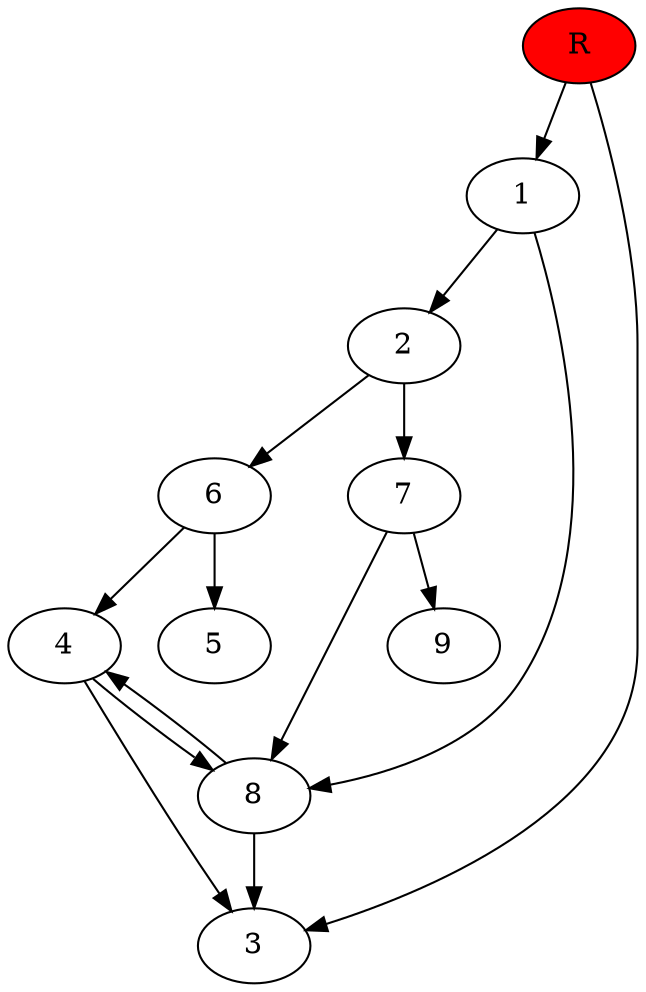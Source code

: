 digraph prb7228 {
	1
	2
	3
	4
	5
	6
	7
	8
	R [fillcolor="#ff0000" style=filled]
	1 -> 2
	1 -> 8
	2 -> 6
	2 -> 7
	4 -> 3
	4 -> 8
	6 -> 4
	6 -> 5
	7 -> 8
	7 -> 9
	8 -> 3
	8 -> 4
	R -> 1
	R -> 3
}
